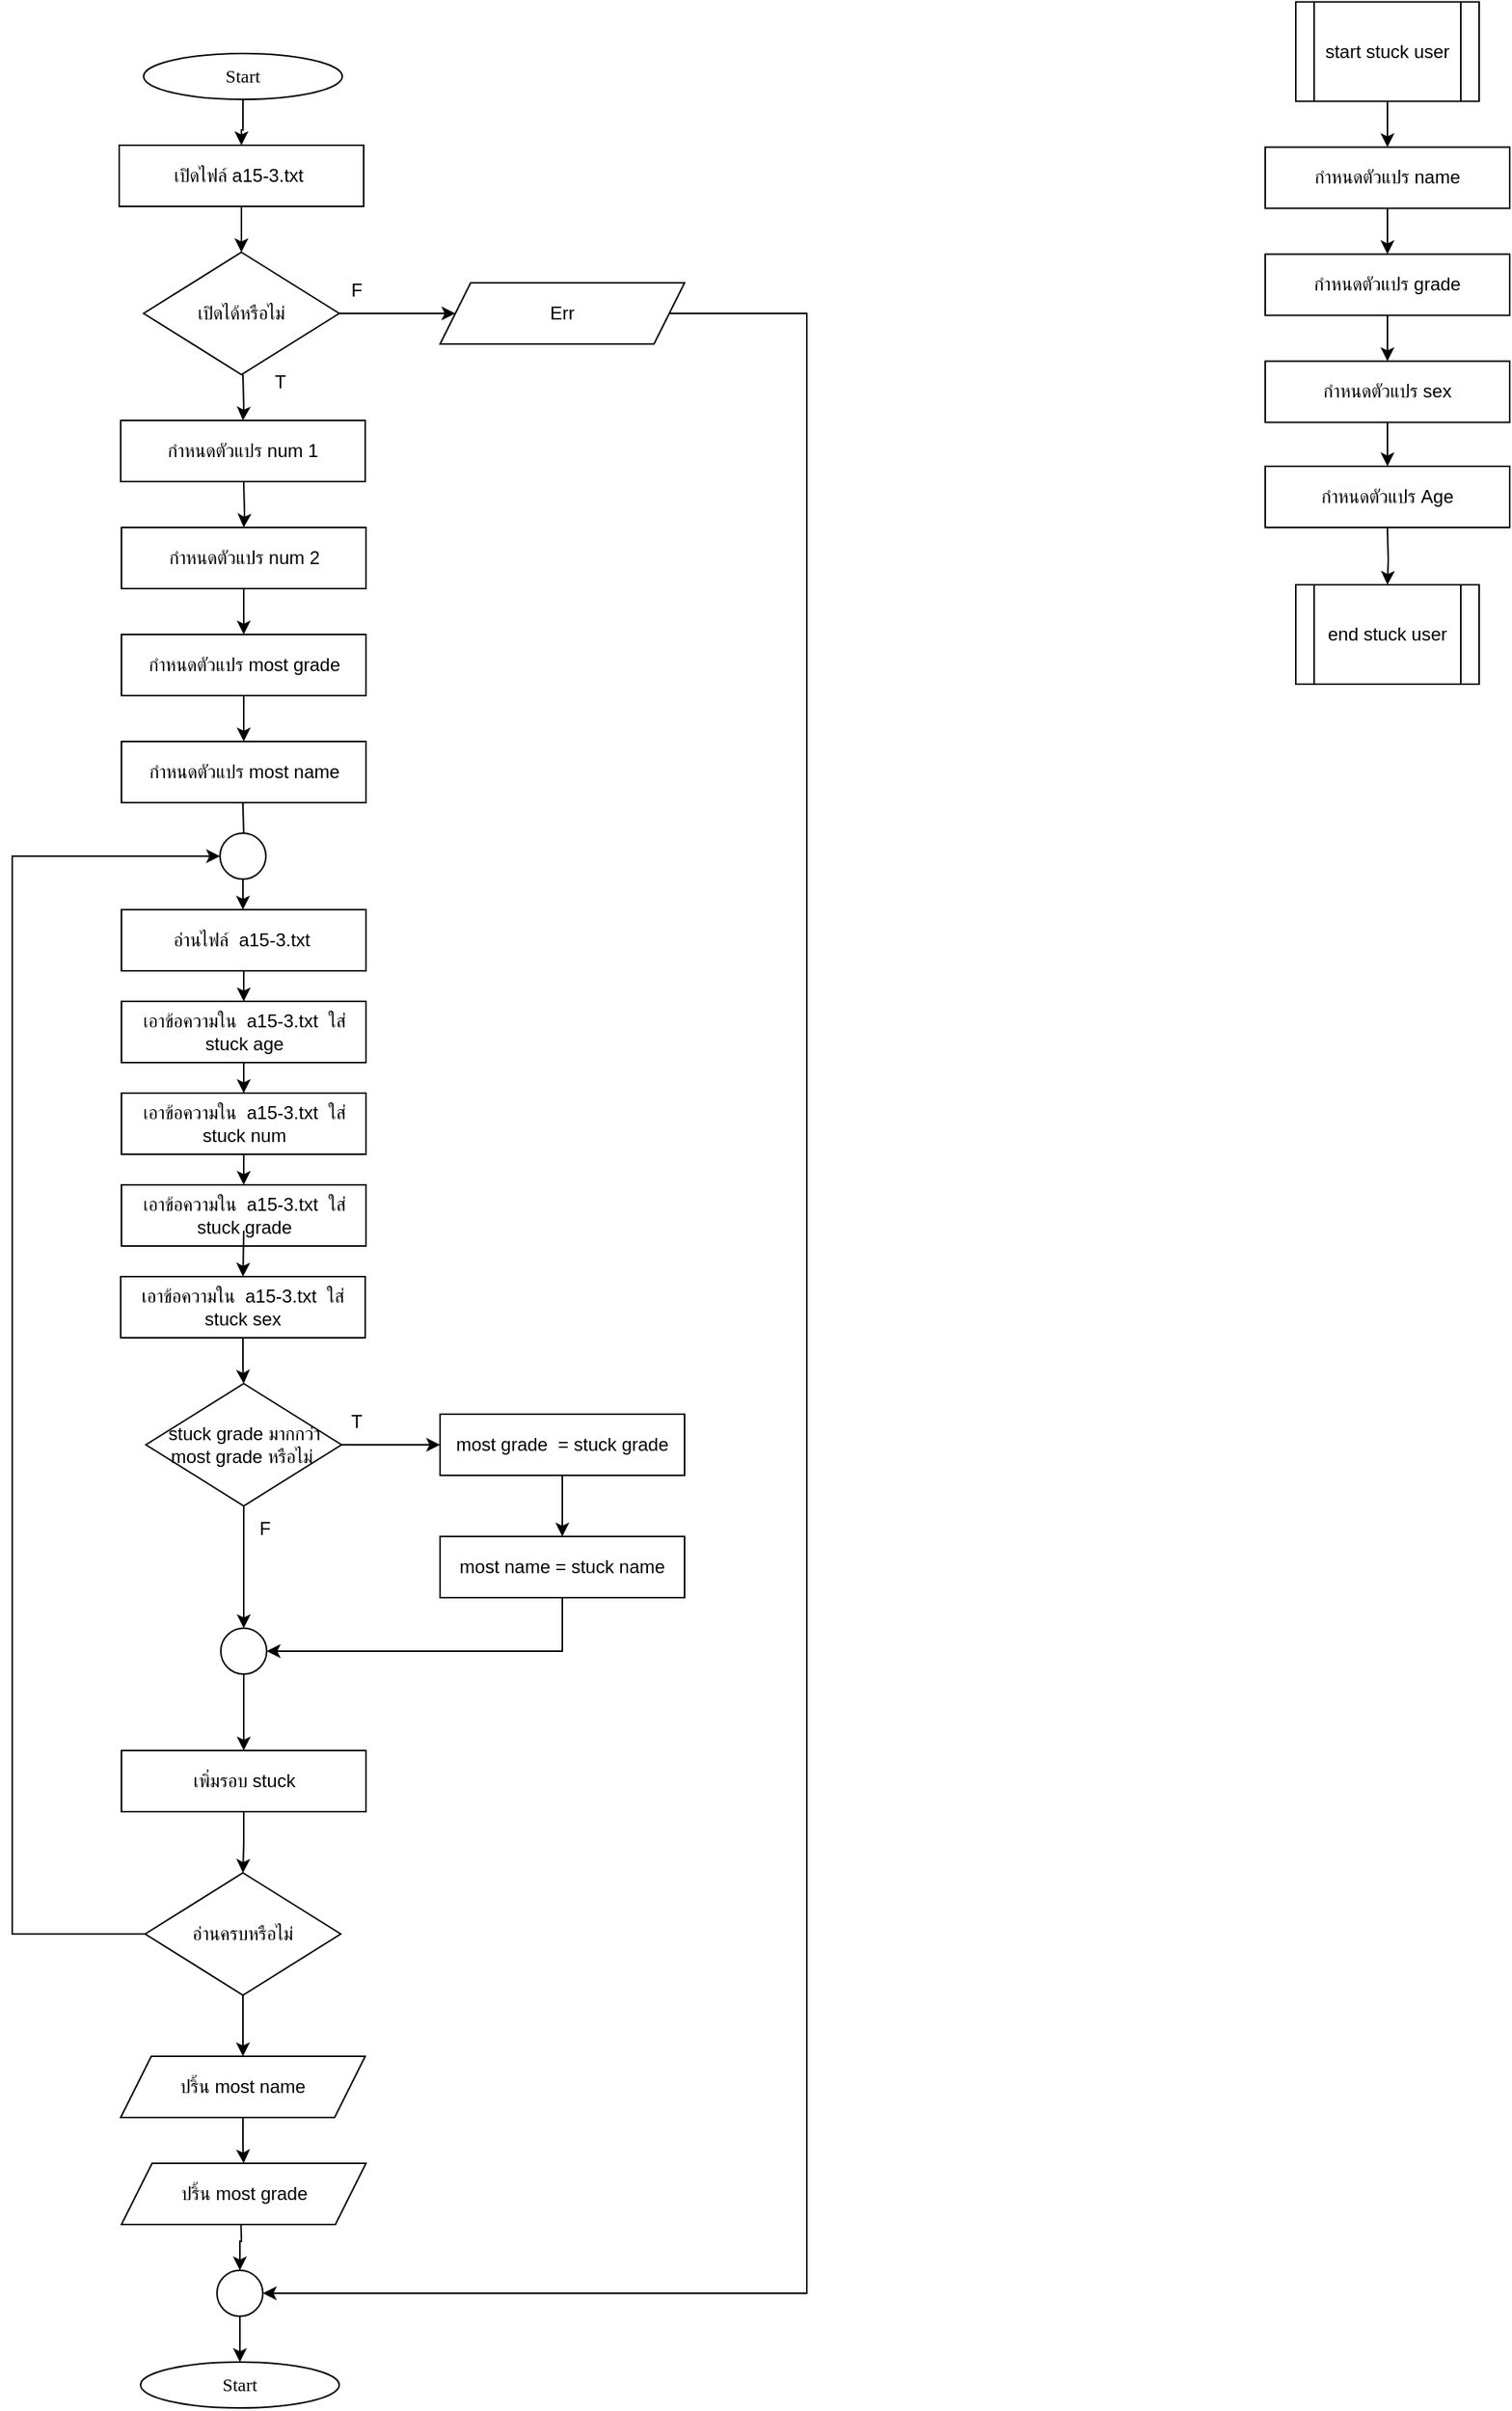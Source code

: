 <mxfile version="25.0.3">
  <diagram name="Page-1" id="5L7ycaw2H0oaa92ox-Zj">
    <mxGraphModel dx="1892" dy="1665" grid="1" gridSize="10" guides="1" tooltips="1" connect="1" arrows="1" fold="1" page="1" pageScale="1" pageWidth="850" pageHeight="1100" math="0" shadow="0">
      <root>
        <mxCell id="0" />
        <mxCell id="1" parent="0" />
        <mxCell id="ogAUvbK4PANWK9_vHTJE-1" value="" style="edgeStyle=orthogonalEdgeStyle;rounded=0;orthogonalLoop=1;jettySize=auto;html=1;" edge="1" parent="1" source="ogAUvbK4PANWK9_vHTJE-2" target="ogAUvbK4PANWK9_vHTJE-4">
          <mxGeometry relative="1" as="geometry" />
        </mxCell>
        <mxCell id="ogAUvbK4PANWK9_vHTJE-2" value="&lt;font data-font-src=&quot;https://fonts.googleapis.com/css?family=Sarabun&quot; face=&quot;Sarabun&quot;&gt;Start&lt;/font&gt;" style="ellipse;whiteSpace=wrap;html=1;" vertex="1" parent="1">
          <mxGeometry x="-664.0" y="-1040" width="130" height="30" as="geometry" />
        </mxCell>
        <mxCell id="ogAUvbK4PANWK9_vHTJE-3" value="" style="edgeStyle=orthogonalEdgeStyle;rounded=0;orthogonalLoop=1;jettySize=auto;html=1;" edge="1" parent="1" source="ogAUvbK4PANWK9_vHTJE-4" target="ogAUvbK4PANWK9_vHTJE-7">
          <mxGeometry relative="1" as="geometry" />
        </mxCell>
        <mxCell id="ogAUvbK4PANWK9_vHTJE-4" value="เปิดไฟล์&amp;nbsp;a15-3.txt&amp;nbsp;&lt;span style=&quot;color: rgba(0, 0, 0, 0); font-family: monospace; font-size: 0px; text-align: start; text-wrap-mode: nowrap;&quot;&gt;%3CmxGraphModel%3E%3Croot%3E%3CmxCell%20id%3D%220%22%2F%3E%3CmxCell%20id%3D%221%22%20parent%3D%220%22%2F%3E%3CmxCell%20id%3D%222%22%20value%3D%22%E0%B8%81%E0%B8%B3%E0%B8%AB%E0%B8%99%E0%B8%94%E0%B8%95%E0%B8%B1%E0%B8%A7%E0%B9%81%E0%B8%9B%E0%B8%A3%20arr%22%20style%3D%22rounded%3D0%3BwhiteSpace%3Dwrap%3Bhtml%3D1%3B%22%20vertex%3D%221%22%20parent%3D%221%22%3E%3CmxGeometry%20x%3D%22-680%22%20y%3D%22-980%22%20width%3D%22160%22%20height%3D%2240%22%20as%3D%22geometry%22%2F%3E%3C%2FmxCell%3E%3C%2Froot%3E%3C%2FmxGraphModel%3E&lt;/span&gt;" style="rounded=0;whiteSpace=wrap;html=1;" vertex="1" parent="1">
          <mxGeometry x="-680" y="-980" width="160" height="40" as="geometry" />
        </mxCell>
        <mxCell id="ogAUvbK4PANWK9_vHTJE-6" value="" style="edgeStyle=orthogonalEdgeStyle;rounded=0;orthogonalLoop=1;jettySize=auto;html=1;" edge="1" parent="1" source="ogAUvbK4PANWK9_vHTJE-7" target="ogAUvbK4PANWK9_vHTJE-16">
          <mxGeometry relative="1" as="geometry" />
        </mxCell>
        <mxCell id="ogAUvbK4PANWK9_vHTJE-7" value="เปิดได้หรือไม่" style="rhombus;whiteSpace=wrap;html=1;" vertex="1" parent="1">
          <mxGeometry x="-664" y="-910" width="128" height="80" as="geometry" />
        </mxCell>
        <mxCell id="ogAUvbK4PANWK9_vHTJE-93" value="" style="edgeStyle=orthogonalEdgeStyle;rounded=0;orthogonalLoop=1;jettySize=auto;html=1;" edge="1" parent="1" source="ogAUvbK4PANWK9_vHTJE-11" target="ogAUvbK4PANWK9_vHTJE-92">
          <mxGeometry relative="1" as="geometry" />
        </mxCell>
        <mxCell id="ogAUvbK4PANWK9_vHTJE-11" value="อ่านไฟล์&amp;nbsp;&amp;nbsp;a15-3.txt&amp;nbsp;" style="rounded=0;whiteSpace=wrap;html=1;" vertex="1" parent="1">
          <mxGeometry x="-678.5" y="-480" width="160" height="40" as="geometry" />
        </mxCell>
        <mxCell id="ogAUvbK4PANWK9_vHTJE-12" value="" style="edgeStyle=orthogonalEdgeStyle;rounded=0;orthogonalLoop=1;jettySize=auto;html=1;" edge="1" parent="1" source="ogAUvbK4PANWK9_vHTJE-13">
          <mxGeometry relative="1" as="geometry">
            <mxPoint x="-598.48" y="-300" as="targetPoint" />
          </mxGeometry>
        </mxCell>
        <mxCell id="ogAUvbK4PANWK9_vHTJE-13" value="เอาข้อความใน&amp;nbsp;&amp;nbsp;a15-3.txt&amp;nbsp; ใส่ stuck num" style="rounded=0;whiteSpace=wrap;html=1;" vertex="1" parent="1">
          <mxGeometry x="-678.5" y="-360" width="160" height="40" as="geometry" />
        </mxCell>
        <mxCell id="ogAUvbK4PANWK9_vHTJE-88" style="edgeStyle=orthogonalEdgeStyle;rounded=0;orthogonalLoop=1;jettySize=auto;html=1;entryX=1;entryY=0.5;entryDx=0;entryDy=0;" edge="1" parent="1" source="ogAUvbK4PANWK9_vHTJE-16" target="ogAUvbK4PANWK9_vHTJE-19">
          <mxGeometry relative="1" as="geometry">
            <Array as="points">
              <mxPoint x="-230" y="-870" />
              <mxPoint x="-230" y="425" />
            </Array>
          </mxGeometry>
        </mxCell>
        <mxCell id="ogAUvbK4PANWK9_vHTJE-16" value="Err" style="rounded=0;whiteSpace=wrap;html=1;shape=parallelogram;perimeter=parallelogramPerimeter;fixedSize=1;" vertex="1" parent="1">
          <mxGeometry x="-470" y="-890" width="160" height="40" as="geometry" />
        </mxCell>
        <mxCell id="ogAUvbK4PANWK9_vHTJE-17" value="&lt;font data-font-src=&quot;https://fonts.googleapis.com/css?family=Sarabun&quot; face=&quot;Sarabun&quot;&gt;Start&lt;/font&gt;" style="ellipse;whiteSpace=wrap;html=1;" vertex="1" parent="1">
          <mxGeometry x="-666.0" y="470" width="130" height="30" as="geometry" />
        </mxCell>
        <mxCell id="ogAUvbK4PANWK9_vHTJE-18" value="" style="edgeStyle=orthogonalEdgeStyle;rounded=0;orthogonalLoop=1;jettySize=auto;html=1;" edge="1" parent="1" source="ogAUvbK4PANWK9_vHTJE-19">
          <mxGeometry relative="1" as="geometry">
            <mxPoint x="-601.0" y="470" as="targetPoint" />
          </mxGeometry>
        </mxCell>
        <mxCell id="ogAUvbK4PANWK9_vHTJE-19" value="" style="ellipse;whiteSpace=wrap;html=1;aspect=fixed;" vertex="1" parent="1">
          <mxGeometry x="-616" y="410" width="30" height="30" as="geometry" />
        </mxCell>
        <mxCell id="ogAUvbK4PANWK9_vHTJE-20" value="" style="edgeStyle=orthogonalEdgeStyle;rounded=0;orthogonalLoop=1;jettySize=auto;html=1;" edge="1" parent="1" target="ogAUvbK4PANWK9_vHTJE-21">
          <mxGeometry relative="1" as="geometry">
            <mxPoint x="-599" y="-830" as="sourcePoint" />
          </mxGeometry>
        </mxCell>
        <mxCell id="ogAUvbK4PANWK9_vHTJE-21" value="กำหนดตัวแปร num 1" style="rounded=0;whiteSpace=wrap;html=1;" vertex="1" parent="1">
          <mxGeometry x="-679" y="-800" width="160" height="40" as="geometry" />
        </mxCell>
        <mxCell id="ogAUvbK4PANWK9_vHTJE-27" value="" style="edgeStyle=orthogonalEdgeStyle;rounded=0;orthogonalLoop=1;jettySize=auto;html=1;" edge="1" target="ogAUvbK4PANWK9_vHTJE-28" parent="1">
          <mxGeometry relative="1" as="geometry">
            <mxPoint x="-598.5" y="-760" as="sourcePoint" />
          </mxGeometry>
        </mxCell>
        <mxCell id="ogAUvbK4PANWK9_vHTJE-34" value="" style="edgeStyle=orthogonalEdgeStyle;rounded=0;orthogonalLoop=1;jettySize=auto;html=1;" edge="1" parent="1" target="ogAUvbK4PANWK9_vHTJE-33">
          <mxGeometry relative="1" as="geometry">
            <mxPoint x="-599.038" y="-550" as="sourcePoint" />
          </mxGeometry>
        </mxCell>
        <mxCell id="ogAUvbK4PANWK9_vHTJE-49" value="" style="edgeStyle=orthogonalEdgeStyle;rounded=0;orthogonalLoop=1;jettySize=auto;html=1;" edge="1" parent="1" source="ogAUvbK4PANWK9_vHTJE-28" target="ogAUvbK4PANWK9_vHTJE-48">
          <mxGeometry relative="1" as="geometry" />
        </mxCell>
        <mxCell id="ogAUvbK4PANWK9_vHTJE-28" value="กำหนดตัวแปร num 2" style="rounded=0;whiteSpace=wrap;html=1;" vertex="1" parent="1">
          <mxGeometry x="-678.5" y="-730" width="160" height="40" as="geometry" />
        </mxCell>
        <mxCell id="ogAUvbK4PANWK9_vHTJE-82" style="edgeStyle=orthogonalEdgeStyle;rounded=0;orthogonalLoop=1;jettySize=auto;html=1;entryX=0;entryY=0.5;entryDx=0;entryDy=0;" edge="1" parent="1" source="ogAUvbK4PANWK9_vHTJE-30" target="ogAUvbK4PANWK9_vHTJE-33">
          <mxGeometry relative="1" as="geometry">
            <Array as="points">
              <mxPoint x="-750" y="190" />
              <mxPoint x="-750" y="-515" />
            </Array>
          </mxGeometry>
        </mxCell>
        <mxCell id="ogAUvbK4PANWK9_vHTJE-85" value="" style="edgeStyle=orthogonalEdgeStyle;rounded=0;orthogonalLoop=1;jettySize=auto;html=1;" edge="1" parent="1" source="ogAUvbK4PANWK9_vHTJE-30" target="ogAUvbK4PANWK9_vHTJE-84">
          <mxGeometry relative="1" as="geometry" />
        </mxCell>
        <mxCell id="ogAUvbK4PANWK9_vHTJE-30" value="อ่านครบหรือไม่" style="rhombus;whiteSpace=wrap;html=1;" vertex="1" parent="1">
          <mxGeometry x="-663" y="150" width="128" height="80" as="geometry" />
        </mxCell>
        <mxCell id="ogAUvbK4PANWK9_vHTJE-37" value="" style="edgeStyle=orthogonalEdgeStyle;rounded=0;orthogonalLoop=1;jettySize=auto;html=1;" edge="1" parent="1" source="ogAUvbK4PANWK9_vHTJE-33" target="ogAUvbK4PANWK9_vHTJE-11">
          <mxGeometry relative="1" as="geometry" />
        </mxCell>
        <mxCell id="ogAUvbK4PANWK9_vHTJE-33" value="" style="ellipse;whiteSpace=wrap;html=1;aspect=fixed;" vertex="1" parent="1">
          <mxGeometry x="-614" y="-530" width="30" height="30" as="geometry" />
        </mxCell>
        <mxCell id="ogAUvbK4PANWK9_vHTJE-40" value="T" style="text;html=1;align=center;verticalAlign=middle;resizable=0;points=[];autosize=1;strokeColor=none;fillColor=none;" vertex="1" parent="1">
          <mxGeometry x="-590" y="-840" width="30" height="30" as="geometry" />
        </mxCell>
        <mxCell id="ogAUvbK4PANWK9_vHTJE-41" value="F" style="text;html=1;align=center;verticalAlign=middle;resizable=0;points=[];autosize=1;strokeColor=none;fillColor=none;" vertex="1" parent="1">
          <mxGeometry x="-540" y="-900" width="30" height="30" as="geometry" />
        </mxCell>
        <mxCell id="ogAUvbK4PANWK9_vHTJE-46" value="" style="edgeStyle=orthogonalEdgeStyle;rounded=0;orthogonalLoop=1;jettySize=auto;html=1;" edge="1" parent="1" target="ogAUvbK4PANWK9_vHTJE-19">
          <mxGeometry relative="1" as="geometry">
            <mxPoint x="-600.545" y="370.0" as="sourcePoint" />
          </mxGeometry>
        </mxCell>
        <mxCell id="ogAUvbK4PANWK9_vHTJE-61" value="" style="edgeStyle=orthogonalEdgeStyle;rounded=0;orthogonalLoop=1;jettySize=auto;html=1;" edge="1" parent="1" source="ogAUvbK4PANWK9_vHTJE-48" target="ogAUvbK4PANWK9_vHTJE-60">
          <mxGeometry relative="1" as="geometry" />
        </mxCell>
        <mxCell id="ogAUvbK4PANWK9_vHTJE-48" value="กำหนดตัวแปร most grade" style="rounded=0;whiteSpace=wrap;html=1;" vertex="1" parent="1">
          <mxGeometry x="-678.5" y="-660" width="160" height="40" as="geometry" />
        </mxCell>
        <mxCell id="ogAUvbK4PANWK9_vHTJE-53" value="" style="edgeStyle=orthogonalEdgeStyle;rounded=0;orthogonalLoop=1;jettySize=auto;html=1;" edge="1" parent="1" source="ogAUvbK4PANWK9_vHTJE-51" target="ogAUvbK4PANWK9_vHTJE-52">
          <mxGeometry relative="1" as="geometry" />
        </mxCell>
        <mxCell id="ogAUvbK4PANWK9_vHTJE-51" value="start stuck user" style="shape=process;whiteSpace=wrap;html=1;backgroundOutline=1;" vertex="1" parent="1">
          <mxGeometry x="90" y="-1073.75" width="120" height="65" as="geometry" />
        </mxCell>
        <mxCell id="ogAUvbK4PANWK9_vHTJE-55" value="" style="edgeStyle=orthogonalEdgeStyle;rounded=0;orthogonalLoop=1;jettySize=auto;html=1;" edge="1" parent="1" source="ogAUvbK4PANWK9_vHTJE-52" target="ogAUvbK4PANWK9_vHTJE-54">
          <mxGeometry relative="1" as="geometry" />
        </mxCell>
        <mxCell id="ogAUvbK4PANWK9_vHTJE-52" value="กำหนดตัวแปร name" style="rounded=0;whiteSpace=wrap;html=1;" vertex="1" parent="1">
          <mxGeometry x="70" y="-978.75" width="160" height="40" as="geometry" />
        </mxCell>
        <mxCell id="ogAUvbK4PANWK9_vHTJE-57" value="" style="edgeStyle=orthogonalEdgeStyle;rounded=0;orthogonalLoop=1;jettySize=auto;html=1;" edge="1" parent="1" source="ogAUvbK4PANWK9_vHTJE-54" target="ogAUvbK4PANWK9_vHTJE-56">
          <mxGeometry relative="1" as="geometry" />
        </mxCell>
        <mxCell id="ogAUvbK4PANWK9_vHTJE-54" value="กำหนดตัวแปร grade" style="rounded=0;whiteSpace=wrap;html=1;" vertex="1" parent="1">
          <mxGeometry x="70" y="-908.75" width="160" height="40" as="geometry" />
        </mxCell>
        <mxCell id="ogAUvbK4PANWK9_vHTJE-59" value="" style="edgeStyle=orthogonalEdgeStyle;rounded=0;orthogonalLoop=1;jettySize=auto;html=1;" edge="1" parent="1" target="ogAUvbK4PANWK9_vHTJE-58">
          <mxGeometry relative="1" as="geometry">
            <mxPoint x="149.966" y="-730" as="sourcePoint" />
          </mxGeometry>
        </mxCell>
        <mxCell id="ogAUvbK4PANWK9_vHTJE-90" value="" style="edgeStyle=orthogonalEdgeStyle;rounded=0;orthogonalLoop=1;jettySize=auto;html=1;" edge="1" parent="1" source="ogAUvbK4PANWK9_vHTJE-56" target="ogAUvbK4PANWK9_vHTJE-89">
          <mxGeometry relative="1" as="geometry" />
        </mxCell>
        <mxCell id="ogAUvbK4PANWK9_vHTJE-56" value="กำหนดตัวแปร sex" style="rounded=0;whiteSpace=wrap;html=1;" vertex="1" parent="1">
          <mxGeometry x="70" y="-838.75" width="160" height="40" as="geometry" />
        </mxCell>
        <mxCell id="ogAUvbK4PANWK9_vHTJE-58" value="end stuck user" style="shape=process;whiteSpace=wrap;html=1;backgroundOutline=1;" vertex="1" parent="1">
          <mxGeometry x="90" y="-692.5" width="120" height="65" as="geometry" />
        </mxCell>
        <mxCell id="ogAUvbK4PANWK9_vHTJE-60" value="กำหนดตัวแปร most name" style="rounded=0;whiteSpace=wrap;html=1;" vertex="1" parent="1">
          <mxGeometry x="-678.5" y="-590" width="160" height="40" as="geometry" />
        </mxCell>
        <mxCell id="ogAUvbK4PANWK9_vHTJE-62" value="เอาข้อความใน&amp;nbsp;&amp;nbsp;a15-3.txt&amp;nbsp; ใส่ stuck grade" style="rounded=0;whiteSpace=wrap;html=1;" vertex="1" parent="1">
          <mxGeometry x="-678.5" y="-300" width="160" height="40" as="geometry" />
        </mxCell>
        <mxCell id="ogAUvbK4PANWK9_vHTJE-63" value="" style="edgeStyle=orthogonalEdgeStyle;rounded=0;orthogonalLoop=1;jettySize=auto;html=1;" edge="1" parent="1">
          <mxGeometry relative="1" as="geometry">
            <mxPoint x="-598.5" y="-270" as="sourcePoint" />
            <mxPoint x="-598.98" y="-240" as="targetPoint" />
          </mxGeometry>
        </mxCell>
        <mxCell id="ogAUvbK4PANWK9_vHTJE-66" value="" style="edgeStyle=orthogonalEdgeStyle;rounded=0;orthogonalLoop=1;jettySize=auto;html=1;" edge="1" parent="1" source="ogAUvbK4PANWK9_vHTJE-64" target="ogAUvbK4PANWK9_vHTJE-65">
          <mxGeometry relative="1" as="geometry" />
        </mxCell>
        <mxCell id="ogAUvbK4PANWK9_vHTJE-64" value="เอาข้อความใน&amp;nbsp;&amp;nbsp;a15-3.txt&amp;nbsp; ใส่ stuck sex" style="rounded=0;whiteSpace=wrap;html=1;" vertex="1" parent="1">
          <mxGeometry x="-679" y="-240" width="160" height="40" as="geometry" />
        </mxCell>
        <mxCell id="ogAUvbK4PANWK9_vHTJE-68" value="" style="edgeStyle=orthogonalEdgeStyle;rounded=0;orthogonalLoop=1;jettySize=auto;html=1;" edge="1" parent="1" source="ogAUvbK4PANWK9_vHTJE-65" target="ogAUvbK4PANWK9_vHTJE-67">
          <mxGeometry relative="1" as="geometry" />
        </mxCell>
        <mxCell id="ogAUvbK4PANWK9_vHTJE-76" value="" style="edgeStyle=orthogonalEdgeStyle;rounded=0;orthogonalLoop=1;jettySize=auto;html=1;" edge="1" parent="1" source="ogAUvbK4PANWK9_vHTJE-65" target="ogAUvbK4PANWK9_vHTJE-74">
          <mxGeometry relative="1" as="geometry" />
        </mxCell>
        <mxCell id="ogAUvbK4PANWK9_vHTJE-65" value="stuck grade มากกว่า&lt;br&gt;&lt;div&gt;&lt;span style=&quot;background-color: initial;&quot;&gt;most grade หรือไม่&lt;/span&gt;&amp;nbsp;&lt;/div&gt;" style="rhombus;whiteSpace=wrap;html=1;" vertex="1" parent="1">
          <mxGeometry x="-662.5" y="-170" width="128" height="80" as="geometry" />
        </mxCell>
        <mxCell id="ogAUvbK4PANWK9_vHTJE-70" value="" style="edgeStyle=orthogonalEdgeStyle;rounded=0;orthogonalLoop=1;jettySize=auto;html=1;" edge="1" parent="1" source="ogAUvbK4PANWK9_vHTJE-67" target="ogAUvbK4PANWK9_vHTJE-69">
          <mxGeometry relative="1" as="geometry" />
        </mxCell>
        <mxCell id="ogAUvbK4PANWK9_vHTJE-67" value="most grade&amp;nbsp; = stuck grade" style="rounded=0;whiteSpace=wrap;html=1;" vertex="1" parent="1">
          <mxGeometry x="-470" y="-150" width="160" height="40" as="geometry" />
        </mxCell>
        <mxCell id="ogAUvbK4PANWK9_vHTJE-78" style="edgeStyle=orthogonalEdgeStyle;rounded=0;orthogonalLoop=1;jettySize=auto;html=1;entryX=1;entryY=0.5;entryDx=0;entryDy=0;" edge="1" parent="1" source="ogAUvbK4PANWK9_vHTJE-69" target="ogAUvbK4PANWK9_vHTJE-74">
          <mxGeometry relative="1" as="geometry">
            <Array as="points">
              <mxPoint x="-390" y="5" />
            </Array>
          </mxGeometry>
        </mxCell>
        <mxCell id="ogAUvbK4PANWK9_vHTJE-69" value="most name = stuck name" style="rounded=0;whiteSpace=wrap;html=1;" vertex="1" parent="1">
          <mxGeometry x="-470" y="-70" width="160" height="40" as="geometry" />
        </mxCell>
        <mxCell id="ogAUvbK4PANWK9_vHTJE-81" value="" style="edgeStyle=orthogonalEdgeStyle;rounded=0;orthogonalLoop=1;jettySize=auto;html=1;" edge="1" parent="1" source="ogAUvbK4PANWK9_vHTJE-71" target="ogAUvbK4PANWK9_vHTJE-30">
          <mxGeometry relative="1" as="geometry" />
        </mxCell>
        <mxCell id="ogAUvbK4PANWK9_vHTJE-71" value="เพิ่มรอบ stuck" style="rounded=0;whiteSpace=wrap;html=1;" vertex="1" parent="1">
          <mxGeometry x="-678.5" y="70" width="160" height="40" as="geometry" />
        </mxCell>
        <mxCell id="ogAUvbK4PANWK9_vHTJE-77" value="" style="edgeStyle=orthogonalEdgeStyle;rounded=0;orthogonalLoop=1;jettySize=auto;html=1;" edge="1" parent="1" source="ogAUvbK4PANWK9_vHTJE-74" target="ogAUvbK4PANWK9_vHTJE-71">
          <mxGeometry relative="1" as="geometry" />
        </mxCell>
        <mxCell id="ogAUvbK4PANWK9_vHTJE-74" value="" style="ellipse;whiteSpace=wrap;html=1;aspect=fixed;" vertex="1" parent="1">
          <mxGeometry x="-613.5" y="-10" width="30" height="30" as="geometry" />
        </mxCell>
        <mxCell id="ogAUvbK4PANWK9_vHTJE-79" value="T" style="text;html=1;align=center;verticalAlign=middle;resizable=0;points=[];autosize=1;strokeColor=none;fillColor=none;" vertex="1" parent="1">
          <mxGeometry x="-540" y="-160" width="30" height="30" as="geometry" />
        </mxCell>
        <mxCell id="ogAUvbK4PANWK9_vHTJE-80" value="F" style="text;html=1;align=center;verticalAlign=middle;resizable=0;points=[];autosize=1;strokeColor=none;fillColor=none;" vertex="1" parent="1">
          <mxGeometry x="-600" y="-90" width="30" height="30" as="geometry" />
        </mxCell>
        <mxCell id="ogAUvbK4PANWK9_vHTJE-87" value="" style="edgeStyle=orthogonalEdgeStyle;rounded=0;orthogonalLoop=1;jettySize=auto;html=1;" edge="1" parent="1" source="ogAUvbK4PANWK9_vHTJE-84" target="ogAUvbK4PANWK9_vHTJE-86">
          <mxGeometry relative="1" as="geometry" />
        </mxCell>
        <mxCell id="ogAUvbK4PANWK9_vHTJE-84" value="ปริ้น most name" style="rounded=0;whiteSpace=wrap;html=1;shape=parallelogram;perimeter=parallelogramPerimeter;fixedSize=1;" vertex="1" parent="1">
          <mxGeometry x="-679" y="270" width="160" height="40" as="geometry" />
        </mxCell>
        <mxCell id="ogAUvbK4PANWK9_vHTJE-86" value="ปริ้น most grade" style="rounded=0;whiteSpace=wrap;html=1;shape=parallelogram;perimeter=parallelogramPerimeter;fixedSize=1;" vertex="1" parent="1">
          <mxGeometry x="-678.5" y="340" width="160" height="40" as="geometry" />
        </mxCell>
        <mxCell id="ogAUvbK4PANWK9_vHTJE-89" value="กำหนดตัวแปร Age" style="rounded=0;whiteSpace=wrap;html=1;" vertex="1" parent="1">
          <mxGeometry x="70" y="-770" width="160" height="40" as="geometry" />
        </mxCell>
        <mxCell id="ogAUvbK4PANWK9_vHTJE-95" style="edgeStyle=orthogonalEdgeStyle;rounded=0;orthogonalLoop=1;jettySize=auto;html=1;entryX=0.5;entryY=0;entryDx=0;entryDy=0;" edge="1" parent="1" source="ogAUvbK4PANWK9_vHTJE-92" target="ogAUvbK4PANWK9_vHTJE-13">
          <mxGeometry relative="1" as="geometry" />
        </mxCell>
        <mxCell id="ogAUvbK4PANWK9_vHTJE-92" value="เอาข้อความใน&amp;nbsp;&amp;nbsp;a15-3.txt&amp;nbsp; ใส่ stuck age" style="rounded=0;whiteSpace=wrap;html=1;" vertex="1" parent="1">
          <mxGeometry x="-678.5" y="-420" width="160" height="40" as="geometry" />
        </mxCell>
      </root>
    </mxGraphModel>
  </diagram>
</mxfile>
